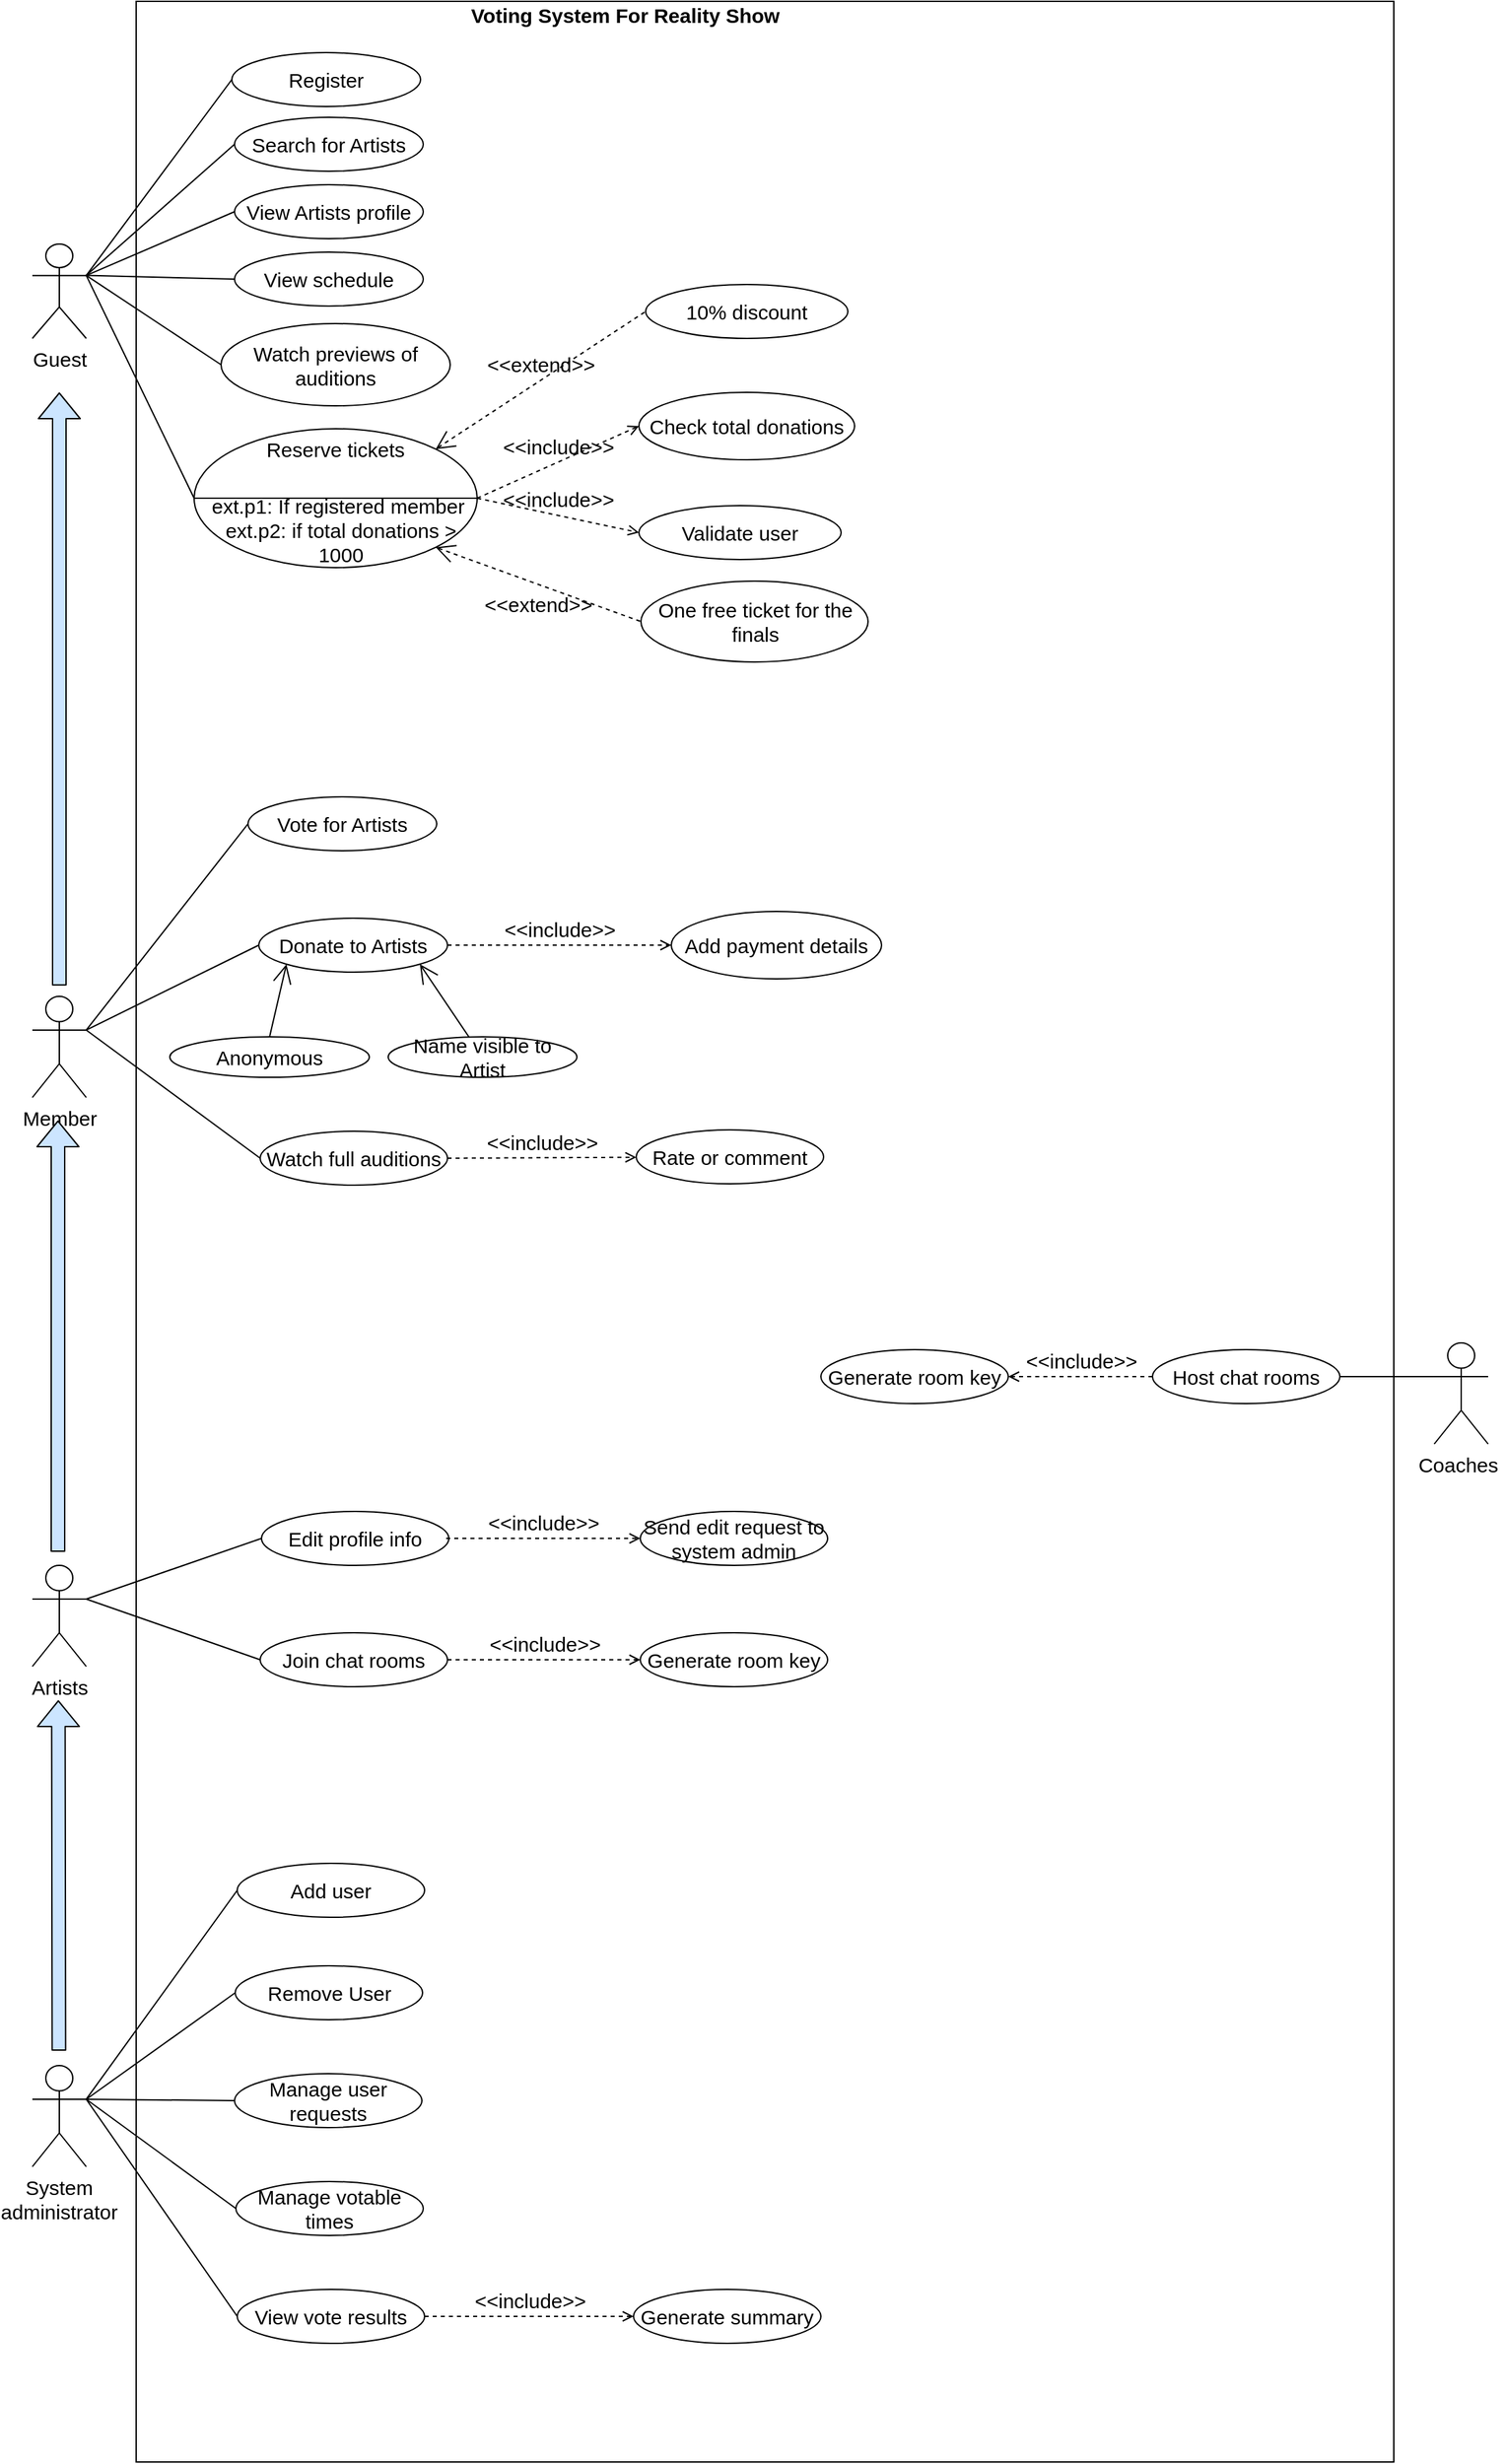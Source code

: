 <mxfile version="13.6.4" type="github">
  <diagram id="oSM0W3Erjih9ODZ4Tuiz" name="Page-1">
    <mxGraphModel dx="2027" dy="671" grid="1" gridSize="10" guides="1" tooltips="1" connect="1" arrows="1" fold="1" page="1" pageScale="1" pageWidth="827" pageHeight="1169" background="#FFFFFF" math="0" shadow="0">
      <root>
        <mxCell id="0" />
        <mxCell id="1" parent="0" />
        <mxCell id="tAQa_KuwIjuZp4DGvMyW-7" value="" style="rounded=0;whiteSpace=wrap;html=1;fillColor=none;fontSize=15;" parent="1" vertex="1">
          <mxGeometry x="87" y="20" width="933" height="1825" as="geometry" />
        </mxCell>
        <mxCell id="tAQa_KuwIjuZp4DGvMyW-3" value="Member" style="shape=umlActor;verticalLabelPosition=bottom;verticalAlign=top;html=1;fontSize=15;" parent="1" vertex="1">
          <mxGeometry x="10" y="758" width="40" height="75" as="geometry" />
        </mxCell>
        <mxCell id="tAQa_KuwIjuZp4DGvMyW-5" value="Guest" style="shape=umlActor;verticalLabelPosition=bottom;verticalAlign=top;html=1;fontSize=15;" parent="1" vertex="1">
          <mxGeometry x="10" y="200" width="40" height="70" as="geometry" />
        </mxCell>
        <mxCell id="tAQa_KuwIjuZp4DGvMyW-8" value="Voting System For Reality Show" style="text;html=1;strokeColor=none;fillColor=none;align=center;verticalAlign=middle;whiteSpace=wrap;rounded=0;fontStyle=1;fontSize=15;" parent="1" vertex="1">
          <mxGeometry x="280" y="20" width="340" height="20" as="geometry" />
        </mxCell>
        <mxCell id="tAQa_KuwIjuZp4DGvMyW-9" value="Search for Artists" style="ellipse;whiteSpace=wrap;html=1;fillColor=none;fontSize=15;" parent="1" vertex="1">
          <mxGeometry x="160" y="106" width="140" height="40" as="geometry" />
        </mxCell>
        <mxCell id="tAQa_KuwIjuZp4DGvMyW-14" value="" style="endArrow=none;html=1;exitX=1;exitY=0.333;exitDx=0;exitDy=0;exitPerimeter=0;entryX=0;entryY=0.5;entryDx=0;entryDy=0;fontSize=15;" parent="1" source="tAQa_KuwIjuZp4DGvMyW-5" target="tAQa_KuwIjuZp4DGvMyW-21" edge="1">
          <mxGeometry width="50" height="50" relative="1" as="geometry">
            <mxPoint x="110" y="180" as="sourcePoint" />
            <mxPoint x="160" y="130" as="targetPoint" />
            <Array as="points" />
          </mxGeometry>
        </mxCell>
        <mxCell id="tAQa_KuwIjuZp4DGvMyW-16" value="View Artists profile" style="ellipse;whiteSpace=wrap;html=1;fillColor=none;fontSize=15;" parent="1" vertex="1">
          <mxGeometry x="160" y="156" width="140" height="40" as="geometry" />
        </mxCell>
        <mxCell id="tAQa_KuwIjuZp4DGvMyW-17" value="View schedule" style="ellipse;whiteSpace=wrap;html=1;fillColor=none;fontSize=15;" parent="1" vertex="1">
          <mxGeometry x="160" y="206" width="140" height="40" as="geometry" />
        </mxCell>
        <mxCell id="tAQa_KuwIjuZp4DGvMyW-18" value="Watch previews of auditions" style="ellipse;whiteSpace=wrap;html=1;fillColor=none;fontSize=15;" parent="1" vertex="1">
          <mxGeometry x="150" y="259" width="170" height="61" as="geometry" />
        </mxCell>
        <mxCell id="tAQa_KuwIjuZp4DGvMyW-19" value="&lt;font style=&quot;font-size: 15px;&quot;&gt;Reserve tickets&lt;/font&gt;" style="ellipse;whiteSpace=wrap;html=1;fillColor=none;verticalAlign=top;horizontal=1;labelPosition=center;verticalLabelPosition=middle;align=center;fontSize=15;" parent="1" vertex="1">
          <mxGeometry x="130" y="337" width="210" height="103" as="geometry" />
        </mxCell>
        <mxCell id="tAQa_KuwIjuZp4DGvMyW-21" value="Register" style="ellipse;whiteSpace=wrap;html=1;fillColor=none;fontSize=15;" parent="1" vertex="1">
          <mxGeometry x="158" y="58" width="140" height="40" as="geometry" />
        </mxCell>
        <mxCell id="tAQa_KuwIjuZp4DGvMyW-22" value="" style="endArrow=none;html=1;entryX=0;entryY=0.5;entryDx=0;entryDy=0;exitX=1;exitY=0.333;exitDx=0;exitDy=0;exitPerimeter=0;fontSize=15;" parent="1" source="tAQa_KuwIjuZp4DGvMyW-5" target="tAQa_KuwIjuZp4DGvMyW-9" edge="1">
          <mxGeometry width="50" height="50" relative="1" as="geometry">
            <mxPoint x="60" y="170" as="sourcePoint" />
            <mxPoint x="168" y="122" as="targetPoint" />
            <Array as="points" />
          </mxGeometry>
        </mxCell>
        <mxCell id="tAQa_KuwIjuZp4DGvMyW-23" value="" style="endArrow=none;html=1;exitX=1;exitY=0.333;exitDx=0;exitDy=0;exitPerimeter=0;entryX=0;entryY=0.5;entryDx=0;entryDy=0;fontSize=15;" parent="1" source="tAQa_KuwIjuZp4DGvMyW-5" target="tAQa_KuwIjuZp4DGvMyW-16" edge="1">
          <mxGeometry width="50" height="50" relative="1" as="geometry">
            <mxPoint x="80" y="190" as="sourcePoint" />
            <mxPoint x="178" y="132" as="targetPoint" />
            <Array as="points" />
          </mxGeometry>
        </mxCell>
        <mxCell id="tAQa_KuwIjuZp4DGvMyW-24" value="" style="endArrow=none;html=1;entryX=0;entryY=0.5;entryDx=0;entryDy=0;exitX=1;exitY=0.333;exitDx=0;exitDy=0;exitPerimeter=0;fontSize=15;" parent="1" source="tAQa_KuwIjuZp4DGvMyW-5" target="tAQa_KuwIjuZp4DGvMyW-17" edge="1">
          <mxGeometry width="50" height="50" relative="1" as="geometry">
            <mxPoint x="70" y="170" as="sourcePoint" />
            <mxPoint x="188" y="142" as="targetPoint" />
            <Array as="points" />
          </mxGeometry>
        </mxCell>
        <mxCell id="tAQa_KuwIjuZp4DGvMyW-25" value="" style="endArrow=none;html=1;entryX=0;entryY=0.5;entryDx=0;entryDy=0;exitX=1;exitY=0.333;exitDx=0;exitDy=0;exitPerimeter=0;fontSize=15;" parent="1" source="tAQa_KuwIjuZp4DGvMyW-5" target="tAQa_KuwIjuZp4DGvMyW-18" edge="1">
          <mxGeometry width="50" height="50" relative="1" as="geometry">
            <mxPoint x="70" y="170" as="sourcePoint" />
            <mxPoint x="198" y="152" as="targetPoint" />
            <Array as="points" />
          </mxGeometry>
        </mxCell>
        <mxCell id="tAQa_KuwIjuZp4DGvMyW-26" value="" style="endArrow=none;html=1;entryX=0;entryY=0.5;entryDx=0;entryDy=0;exitX=1;exitY=0.333;exitDx=0;exitDy=0;exitPerimeter=0;fontSize=15;" parent="1" source="tAQa_KuwIjuZp4DGvMyW-5" target="tAQa_KuwIjuZp4DGvMyW-19" edge="1">
          <mxGeometry width="50" height="50" relative="1" as="geometry">
            <mxPoint x="80" y="180" as="sourcePoint" />
            <mxPoint x="171.0" y="323" as="targetPoint" />
            <Array as="points" />
          </mxGeometry>
        </mxCell>
        <mxCell id="tAQa_KuwIjuZp4DGvMyW-31" value="Vote for Artists" style="ellipse;whiteSpace=wrap;html=1;fillColor=none;fontSize=15;" parent="1" vertex="1">
          <mxGeometry x="170" y="610" width="140" height="40" as="geometry" />
        </mxCell>
        <mxCell id="tAQa_KuwIjuZp4DGvMyW-32" value="Donate to Artists" style="ellipse;whiteSpace=wrap;html=1;fillColor=none;fontSize=15;" parent="1" vertex="1">
          <mxGeometry x="178" y="700" width="140" height="40" as="geometry" />
        </mxCell>
        <mxCell id="tAQa_KuwIjuZp4DGvMyW-33" value="Watch full auditions" style="ellipse;whiteSpace=wrap;html=1;fillColor=none;fontSize=15;" parent="1" vertex="1">
          <mxGeometry x="179" y="858" width="139" height="40" as="geometry" />
        </mxCell>
        <mxCell id="tAQa_KuwIjuZp4DGvMyW-34" value="Name visible to Artist" style="ellipse;whiteSpace=wrap;html=1;fillColor=none;fontSize=15;" parent="1" vertex="1">
          <mxGeometry x="274" y="788" width="140" height="30" as="geometry" />
        </mxCell>
        <mxCell id="tAQa_KuwIjuZp4DGvMyW-35" value="Anonymous" style="ellipse;whiteSpace=wrap;html=1;fillColor=none;fontSize=15;" parent="1" vertex="1">
          <mxGeometry x="112" y="788" width="148" height="30" as="geometry" />
        </mxCell>
        <mxCell id="tAQa_KuwIjuZp4DGvMyW-38" value="" style="endArrow=open;endFill=1;endSize=12;html=1;exitX=0.5;exitY=0;exitDx=0;exitDy=0;entryX=0;entryY=1;entryDx=0;entryDy=0;fontSize=15;" parent="1" source="tAQa_KuwIjuZp4DGvMyW-35" edge="1" target="tAQa_KuwIjuZp4DGvMyW-32">
          <mxGeometry width="160" relative="1" as="geometry">
            <mxPoint x="160" y="440" as="sourcePoint" />
            <mxPoint x="206" y="530" as="targetPoint" />
          </mxGeometry>
        </mxCell>
        <mxCell id="tAQa_KuwIjuZp4DGvMyW-39" value="" style="endArrow=open;endFill=1;endSize=12;html=1;entryX=1;entryY=1;entryDx=0;entryDy=0;fontSize=15;" parent="1" source="tAQa_KuwIjuZp4DGvMyW-34" target="tAQa_KuwIjuZp4DGvMyW-32" edge="1">
          <mxGeometry width="160" relative="1" as="geometry">
            <mxPoint x="160" y="440" as="sourcePoint" />
            <mxPoint x="320" y="440" as="targetPoint" />
          </mxGeometry>
        </mxCell>
        <mxCell id="tAQa_KuwIjuZp4DGvMyW-41" value="" style="endArrow=none;html=1;exitX=1;exitY=0.333;exitDx=0;exitDy=0;exitPerimeter=0;entryX=0;entryY=0.5;entryDx=0;entryDy=0;fontSize=15;" parent="1" source="tAQa_KuwIjuZp4DGvMyW-3" target="tAQa_KuwIjuZp4DGvMyW-31" edge="1">
          <mxGeometry width="50" height="50" relative="1" as="geometry">
            <mxPoint x="220" y="580" as="sourcePoint" />
            <mxPoint x="270" y="530" as="targetPoint" />
          </mxGeometry>
        </mxCell>
        <mxCell id="tAQa_KuwIjuZp4DGvMyW-42" value="" style="endArrow=none;html=1;entryX=0;entryY=0.5;entryDx=0;entryDy=0;exitX=1;exitY=0.333;exitDx=0;exitDy=0;exitPerimeter=0;fontSize=15;" parent="1" source="tAQa_KuwIjuZp4DGvMyW-3" target="tAQa_KuwIjuZp4DGvMyW-32" edge="1">
          <mxGeometry width="50" height="50" relative="1" as="geometry">
            <mxPoint x="50" y="540" as="sourcePoint" />
            <mxPoint x="168" y="470" as="targetPoint" />
          </mxGeometry>
        </mxCell>
        <mxCell id="tAQa_KuwIjuZp4DGvMyW-43" value="" style="endArrow=none;html=1;entryX=0;entryY=0.5;entryDx=0;entryDy=0;exitX=1;exitY=0.333;exitDx=0;exitDy=0;exitPerimeter=0;fontSize=15;" parent="1" source="tAQa_KuwIjuZp4DGvMyW-3" target="tAQa_KuwIjuZp4DGvMyW-33" edge="1">
          <mxGeometry width="50" height="50" relative="1" as="geometry">
            <mxPoint x="60" y="540" as="sourcePoint" />
            <mxPoint x="178" y="480" as="targetPoint" />
          </mxGeometry>
        </mxCell>
        <mxCell id="tAQa_KuwIjuZp4DGvMyW-49" value="Artists" style="shape=umlActor;verticalLabelPosition=bottom;verticalAlign=top;html=1;fontSize=15;" parent="1" vertex="1">
          <mxGeometry x="10" y="1180" width="40" height="75" as="geometry" />
        </mxCell>
        <mxCell id="tAQa_KuwIjuZp4DGvMyW-55" value="" style="shape=flexArrow;endArrow=classic;html=1;fillColor=#CCE5FF;fontSize=15;" parent="1" edge="1">
          <mxGeometry width="50" height="50" relative="1" as="geometry">
            <mxPoint x="30" y="750" as="sourcePoint" />
            <mxPoint x="30" y="310" as="targetPoint" />
          </mxGeometry>
        </mxCell>
        <mxCell id="tAQa_KuwIjuZp4DGvMyW-56" value="" style="shape=flexArrow;endArrow=classic;html=1;fillColor=#CCE5FF;fontSize=15;" parent="1" edge="1">
          <mxGeometry width="50" height="50" relative="1" as="geometry">
            <mxPoint x="29" y="1170" as="sourcePoint" />
            <mxPoint x="29" y="850" as="targetPoint" />
          </mxGeometry>
        </mxCell>
        <mxCell id="tAQa_KuwIjuZp4DGvMyW-58" value="Join chat rooms" style="ellipse;whiteSpace=wrap;html=1;fillColor=none;fontSize=15;" parent="1" vertex="1">
          <mxGeometry x="179" y="1230" width="139" height="40" as="geometry" />
        </mxCell>
        <mxCell id="tAQa_KuwIjuZp4DGvMyW-59" value="" style="endArrow=none;html=1;fillColor=#CCE5FF;exitX=1;exitY=0.333;exitDx=0;exitDy=0;exitPerimeter=0;entryX=0;entryY=0.5;entryDx=0;entryDy=0;fontSize=15;" parent="1" source="tAQa_KuwIjuZp4DGvMyW-49" target="-AWZ3N57IZkYEkBXTIfi-49" edge="1">
          <mxGeometry width="50" height="50" relative="1" as="geometry">
            <mxPoint x="220" y="810" as="sourcePoint" />
            <mxPoint x="270" y="760" as="targetPoint" />
          </mxGeometry>
        </mxCell>
        <mxCell id="tAQa_KuwIjuZp4DGvMyW-60" value="" style="endArrow=none;html=1;fillColor=#CCE5FF;entryX=0;entryY=0.5;entryDx=0;entryDy=0;exitX=1;exitY=0.333;exitDx=0;exitDy=0;exitPerimeter=0;fontSize=15;" parent="1" source="tAQa_KuwIjuZp4DGvMyW-49" target="tAQa_KuwIjuZp4DGvMyW-58" edge="1">
          <mxGeometry width="50" height="50" relative="1" as="geometry">
            <mxPoint x="60" y="870" as="sourcePoint" />
            <mxPoint x="188.0" y="794" as="targetPoint" />
          </mxGeometry>
        </mxCell>
        <mxCell id="tAQa_KuwIjuZp4DGvMyW-61" value="Coaches&amp;nbsp;" style="shape=umlActor;verticalLabelPosition=bottom;verticalAlign=top;html=1;whiteSpace=wrap;fontSize=15;" parent="1" vertex="1">
          <mxGeometry x="1050" y="1015" width="40" height="75" as="geometry" />
        </mxCell>
        <mxCell id="tAQa_KuwIjuZp4DGvMyW-63" value="Host chat rooms" style="ellipse;whiteSpace=wrap;html=1;fillColor=none;fontSize=15;" parent="1" vertex="1">
          <mxGeometry x="841" y="1020" width="139" height="40" as="geometry" />
        </mxCell>
        <mxCell id="tAQa_KuwIjuZp4DGvMyW-64" value="" style="endArrow=none;html=1;fillColor=#CCE5FF;exitX=0;exitY=0.333;exitDx=0;exitDy=0;exitPerimeter=0;entryX=1;entryY=0.5;entryDx=0;entryDy=0;fontSize=15;" parent="1" source="tAQa_KuwIjuZp4DGvMyW-61" target="tAQa_KuwIjuZp4DGvMyW-63" edge="1">
          <mxGeometry width="50" height="50" relative="1" as="geometry">
            <mxPoint x="220" y="1020" as="sourcePoint" />
            <mxPoint x="790" y="1040" as="targetPoint" />
          </mxGeometry>
        </mxCell>
        <mxCell id="tAQa_KuwIjuZp4DGvMyW-65" value="System administrator&lt;br style=&quot;font-size: 15px;&quot;&gt;" style="shape=umlActor;verticalLabelPosition=bottom;verticalAlign=top;html=1;whiteSpace=wrap;fontSize=15;" parent="1" vertex="1">
          <mxGeometry x="10" y="1551" width="40" height="75" as="geometry" />
        </mxCell>
        <mxCell id="tAQa_KuwIjuZp4DGvMyW-67" value="Manage votable times" style="ellipse;whiteSpace=wrap;html=1;fillColor=none;fontSize=15;" parent="1" vertex="1">
          <mxGeometry x="161" y="1637" width="139" height="40" as="geometry" />
        </mxCell>
        <mxCell id="tAQa_KuwIjuZp4DGvMyW-68" value="Manage user requests" style="ellipse;whiteSpace=wrap;html=1;fillColor=none;fontSize=15;" parent="1" vertex="1">
          <mxGeometry x="160" y="1557" width="139" height="40" as="geometry" />
        </mxCell>
        <mxCell id="tAQa_KuwIjuZp4DGvMyW-69" value="Remove User" style="ellipse;whiteSpace=wrap;html=1;fillColor=none;fontSize=15;" parent="1" vertex="1">
          <mxGeometry x="160.5" y="1477" width="139" height="40" as="geometry" />
        </mxCell>
        <mxCell id="tAQa_KuwIjuZp4DGvMyW-70" value="Add user" style="ellipse;whiteSpace=wrap;html=1;fillColor=none;fontSize=15;" parent="1" vertex="1">
          <mxGeometry x="162" y="1401" width="139" height="40" as="geometry" />
        </mxCell>
        <mxCell id="tAQa_KuwIjuZp4DGvMyW-72" value="View vote results" style="ellipse;whiteSpace=wrap;html=1;fillColor=none;fontSize=15;" parent="1" vertex="1">
          <mxGeometry x="162" y="1717" width="139" height="40" as="geometry" />
        </mxCell>
        <mxCell id="tAQa_KuwIjuZp4DGvMyW-73" value="&amp;lt;&amp;lt;include&amp;gt;&amp;gt;" style="edgeStyle=none;html=1;endArrow=open;verticalAlign=bottom;dashed=1;labelBackgroundColor=none;fillColor=#CCE5FF;fontSize=15;entryX=0;entryY=0.5;entryDx=0;entryDy=0;exitX=1;exitY=0.5;exitDx=0;exitDy=0;" parent="1" edge="1" target="tAQa_KuwIjuZp4DGvMyW-74" source="tAQa_KuwIjuZp4DGvMyW-19">
          <mxGeometry width="160" relative="1" as="geometry">
            <mxPoint x="340" y="374" as="sourcePoint" />
            <mxPoint x="461" y="361.41" as="targetPoint" />
          </mxGeometry>
        </mxCell>
        <mxCell id="tAQa_KuwIjuZp4DGvMyW-74" value="Check total donations" style="ellipse;whiteSpace=wrap;html=1;fillColor=none;fontSize=15;" parent="1" vertex="1">
          <mxGeometry x="460" y="310" width="160" height="50" as="geometry" />
        </mxCell>
        <mxCell id="-AWZ3N57IZkYEkBXTIfi-2" value="&amp;lt;&amp;lt;include&amp;gt;&amp;gt;" style="edgeStyle=none;html=1;endArrow=open;verticalAlign=bottom;dashed=1;labelBackgroundColor=none;fillColor=#CCE5FF;fontSize=15;entryX=0;entryY=0.5;entryDx=0;entryDy=0;exitX=1;exitY=0.5;exitDx=0;exitDy=0;" edge="1" parent="1" source="tAQa_KuwIjuZp4DGvMyW-19" target="-AWZ3N57IZkYEkBXTIfi-11">
          <mxGeometry width="160" relative="1" as="geometry">
            <mxPoint x="311" y="371.41" as="sourcePoint" />
            <mxPoint x="460" y="425" as="targetPoint" />
          </mxGeometry>
        </mxCell>
        <mxCell id="-AWZ3N57IZkYEkBXTIfi-3" value="" style="endArrow=none;html=1;exitX=0;exitY=0.5;exitDx=0;exitDy=0;entryX=1;entryY=0.5;entryDx=0;entryDy=0;fontSize=15;" edge="1" parent="1" source="tAQa_KuwIjuZp4DGvMyW-19" target="tAQa_KuwIjuZp4DGvMyW-19">
          <mxGeometry width="50" height="50" relative="1" as="geometry">
            <mxPoint x="580" y="440" as="sourcePoint" />
            <mxPoint x="630" y="390" as="targetPoint" />
          </mxGeometry>
        </mxCell>
        <mxCell id="-AWZ3N57IZkYEkBXTIfi-6" value="ext.p1: If registered member&amp;nbsp;&lt;br style=&quot;font-size: 15px;&quot;&gt;ext.p2: if total donations &amp;gt; 1000" style="text;html=1;strokeColor=none;fillColor=none;align=center;verticalAlign=middle;whiteSpace=wrap;rounded=0;fontSize=15;" vertex="1" parent="1">
          <mxGeometry x="139" y="402" width="200" height="20" as="geometry" />
        </mxCell>
        <mxCell id="-AWZ3N57IZkYEkBXTIfi-8" value="&amp;lt;&amp;lt;extend&amp;gt;&amp;gt;" style="edgeStyle=none;html=1;startArrow=open;endArrow=none;startSize=12;verticalAlign=bottom;dashed=1;labelBackgroundColor=none;exitX=1;exitY=0;exitDx=0;exitDy=0;entryX=0;entryY=0.5;entryDx=0;entryDy=0;fontSize=15;" edge="1" parent="1" source="tAQa_KuwIjuZp4DGvMyW-19" target="-AWZ3N57IZkYEkBXTIfi-10">
          <mxGeometry width="160" relative="1" as="geometry">
            <mxPoint x="850" y="277" as="sourcePoint" />
            <mxPoint x="760" y="424.41" as="targetPoint" />
          </mxGeometry>
        </mxCell>
        <mxCell id="-AWZ3N57IZkYEkBXTIfi-10" value="10% discount" style="ellipse;whiteSpace=wrap;html=1;fontSize=15;" vertex="1" parent="1">
          <mxGeometry x="465" y="230" width="150" height="40" as="geometry" />
        </mxCell>
        <mxCell id="-AWZ3N57IZkYEkBXTIfi-11" value="Validate user" style="ellipse;whiteSpace=wrap;html=1;fillColor=none;fontSize=15;" vertex="1" parent="1">
          <mxGeometry x="460" y="394" width="150" height="40" as="geometry" />
        </mxCell>
        <mxCell id="-AWZ3N57IZkYEkBXTIfi-12" value="&lt;div style=&quot;font-size: 15px;&quot;&gt;&lt;span style=&quot;font-size: 15px;&quot;&gt;One free ticket for the finals&lt;/span&gt;&lt;/div&gt;" style="ellipse;whiteSpace=wrap;html=1;align=center;fontSize=15;" vertex="1" parent="1">
          <mxGeometry x="461.5" y="450" width="168.5" height="60" as="geometry" />
        </mxCell>
        <mxCell id="-AWZ3N57IZkYEkBXTIfi-13" value="&amp;lt;&amp;lt;extend&amp;gt;&amp;gt;" style="edgeStyle=none;html=1;startArrow=open;endArrow=none;startSize=12;verticalAlign=top;dashed=1;labelBackgroundColor=none;entryX=0;entryY=0.5;entryDx=0;entryDy=0;fontSize=15;exitX=1;exitY=1;exitDx=0;exitDy=0;" edge="1" parent="1" source="tAQa_KuwIjuZp4DGvMyW-19" target="-AWZ3N57IZkYEkBXTIfi-12">
          <mxGeometry width="160" relative="1" as="geometry">
            <mxPoint x="340" y="370" as="sourcePoint" />
            <mxPoint x="380" y="240" as="targetPoint" />
          </mxGeometry>
        </mxCell>
        <mxCell id="-AWZ3N57IZkYEkBXTIfi-14" value="" style="endArrow=none;html=1;fillColor=#CCE5FF;entryX=0;entryY=0.5;entryDx=0;entryDy=0;exitX=1;exitY=0.333;exitDx=0;exitDy=0;exitPerimeter=0;fontSize=15;" edge="1" parent="1" source="tAQa_KuwIjuZp4DGvMyW-65" target="tAQa_KuwIjuZp4DGvMyW-70">
          <mxGeometry width="50" height="50" relative="1" as="geometry">
            <mxPoint x="60" y="885" as="sourcePoint" />
            <mxPoint x="189.0" y="930" as="targetPoint" />
          </mxGeometry>
        </mxCell>
        <mxCell id="-AWZ3N57IZkYEkBXTIfi-15" value="" style="endArrow=none;html=1;fillColor=#CCE5FF;entryX=0;entryY=0.5;entryDx=0;entryDy=0;exitX=1;exitY=0.333;exitDx=0;exitDy=0;exitPerimeter=0;fontSize=15;" edge="1" parent="1" source="tAQa_KuwIjuZp4DGvMyW-65" target="tAQa_KuwIjuZp4DGvMyW-69">
          <mxGeometry width="50" height="50" relative="1" as="geometry">
            <mxPoint x="50" y="1170" as="sourcePoint" />
            <mxPoint x="172.0" y="1100" as="targetPoint" />
          </mxGeometry>
        </mxCell>
        <mxCell id="-AWZ3N57IZkYEkBXTIfi-16" value="" style="endArrow=none;html=1;fillColor=#CCE5FF;entryX=0;entryY=0.5;entryDx=0;entryDy=0;exitX=1;exitY=0.333;exitDx=0;exitDy=0;exitPerimeter=0;fontSize=15;" edge="1" parent="1" source="tAQa_KuwIjuZp4DGvMyW-65" target="tAQa_KuwIjuZp4DGvMyW-68">
          <mxGeometry width="50" height="50" relative="1" as="geometry">
            <mxPoint x="70" y="1195" as="sourcePoint" />
            <mxPoint x="182.0" y="1110" as="targetPoint" />
          </mxGeometry>
        </mxCell>
        <mxCell id="-AWZ3N57IZkYEkBXTIfi-17" value="" style="endArrow=none;html=1;fillColor=#CCE5FF;entryX=0;entryY=0.5;entryDx=0;entryDy=0;exitX=1;exitY=0.333;exitDx=0;exitDy=0;exitPerimeter=0;fontSize=15;" edge="1" parent="1" source="tAQa_KuwIjuZp4DGvMyW-65" target="tAQa_KuwIjuZp4DGvMyW-67">
          <mxGeometry width="50" height="50" relative="1" as="geometry">
            <mxPoint x="80" y="1205" as="sourcePoint" />
            <mxPoint x="192.0" y="1120" as="targetPoint" />
          </mxGeometry>
        </mxCell>
        <mxCell id="-AWZ3N57IZkYEkBXTIfi-18" value="" style="endArrow=none;html=1;fillColor=#CCE5FF;entryX=0;entryY=0.5;entryDx=0;entryDy=0;exitX=1;exitY=0.333;exitDx=0;exitDy=0;exitPerimeter=0;fontSize=15;" edge="1" parent="1" source="tAQa_KuwIjuZp4DGvMyW-65" target="tAQa_KuwIjuZp4DGvMyW-72">
          <mxGeometry width="50" height="50" relative="1" as="geometry">
            <mxPoint x="60" y="1185" as="sourcePoint" />
            <mxPoint x="171.0" y="1340" as="targetPoint" />
          </mxGeometry>
        </mxCell>
        <mxCell id="-AWZ3N57IZkYEkBXTIfi-19" value="" style="shape=flexArrow;endArrow=classic;html=1;fillColor=#CCE5FF;fontSize=15;" edge="1" parent="1">
          <mxGeometry width="50" height="50" relative="1" as="geometry">
            <mxPoint x="29.7" y="1540" as="sourcePoint" />
            <mxPoint x="29.29" y="1280" as="targetPoint" />
          </mxGeometry>
        </mxCell>
        <mxCell id="-AWZ3N57IZkYEkBXTIfi-21" value="Rate or comment" style="ellipse;whiteSpace=wrap;html=1;fillColor=none;fontSize=15;" vertex="1" parent="1">
          <mxGeometry x="458" y="857" width="139" height="40" as="geometry" />
        </mxCell>
        <mxCell id="-AWZ3N57IZkYEkBXTIfi-22" value="&amp;lt;&amp;lt;include&amp;gt;&amp;gt;" style="edgeStyle=none;html=1;endArrow=open;verticalAlign=bottom;dashed=1;labelBackgroundColor=none;fillColor=#CCE5FF;fontSize=15;exitX=1;exitY=0.5;exitDx=0;exitDy=0;" edge="1" parent="1" source="tAQa_KuwIjuZp4DGvMyW-33" target="-AWZ3N57IZkYEkBXTIfi-21">
          <mxGeometry width="160" relative="1" as="geometry">
            <mxPoint x="318.0" y="651" as="sourcePoint" />
            <mxPoint x="458.0" y="641" as="targetPoint" />
          </mxGeometry>
        </mxCell>
        <mxCell id="-AWZ3N57IZkYEkBXTIfi-23" value="Generate room key" style="ellipse;whiteSpace=wrap;html=1;fillColor=none;fontSize=15;" vertex="1" parent="1">
          <mxGeometry x="595" y="1020" width="139" height="40" as="geometry" />
        </mxCell>
        <mxCell id="-AWZ3N57IZkYEkBXTIfi-24" value="&amp;lt;&amp;lt;include&amp;gt;&amp;gt;" style="edgeStyle=none;html=1;endArrow=open;verticalAlign=bottom;dashed=1;labelBackgroundColor=none;fillColor=#CCE5FF;fontSize=15;exitX=0;exitY=0.5;exitDx=0;exitDy=0;" edge="1" parent="1" target="-AWZ3N57IZkYEkBXTIfi-23" source="tAQa_KuwIjuZp4DGvMyW-63">
          <mxGeometry width="160" relative="1" as="geometry">
            <mxPoint x="388.0" y="1031" as="sourcePoint" />
            <mxPoint x="528.0" y="1022" as="targetPoint" />
          </mxGeometry>
        </mxCell>
        <mxCell id="-AWZ3N57IZkYEkBXTIfi-26" value="Generate room key" style="ellipse;whiteSpace=wrap;html=1;fillColor=none;fontSize=15;" vertex="1" parent="1">
          <mxGeometry x="461" y="1230" width="139" height="40" as="geometry" />
        </mxCell>
        <mxCell id="-AWZ3N57IZkYEkBXTIfi-27" value="&amp;lt;&amp;lt;include&amp;gt;&amp;gt;" style="edgeStyle=none;html=1;endArrow=open;verticalAlign=bottom;dashed=1;labelBackgroundColor=none;fillColor=#CCE5FF;fontSize=15;exitX=1;exitY=0.5;exitDx=0;exitDy=0;" edge="1" parent="1" target="-AWZ3N57IZkYEkBXTIfi-26" source="tAQa_KuwIjuZp4DGvMyW-58">
          <mxGeometry width="160" relative="1" as="geometry">
            <mxPoint x="365.0" y="1250" as="sourcePoint" />
            <mxPoint x="439.0" y="1232" as="targetPoint" />
          </mxGeometry>
        </mxCell>
        <mxCell id="-AWZ3N57IZkYEkBXTIfi-28" value="Add payment details" style="ellipse;whiteSpace=wrap;html=1;fillColor=none;fontSize=15;" vertex="1" parent="1">
          <mxGeometry x="484" y="695" width="156" height="50" as="geometry" />
        </mxCell>
        <mxCell id="-AWZ3N57IZkYEkBXTIfi-29" value="&amp;lt;&amp;lt;include&amp;gt;&amp;gt;" style="edgeStyle=none;html=1;endArrow=open;verticalAlign=bottom;dashed=1;labelBackgroundColor=none;fillColor=#CCE5FF;fontSize=15;exitX=1;exitY=0.5;exitDx=0;exitDy=0;entryX=0;entryY=0.5;entryDx=0;entryDy=0;" edge="1" parent="1" target="-AWZ3N57IZkYEkBXTIfi-28" source="tAQa_KuwIjuZp4DGvMyW-32">
          <mxGeometry width="160" relative="1" as="geometry">
            <mxPoint x="734.0" y="570" as="sourcePoint" />
            <mxPoint x="435.0" y="552" as="targetPoint" />
          </mxGeometry>
        </mxCell>
        <mxCell id="-AWZ3N57IZkYEkBXTIfi-30" value="Send edit request to system admin" style="ellipse;whiteSpace=wrap;html=1;fillColor=none;fontSize=15;" vertex="1" parent="1">
          <mxGeometry x="461" y="1140" width="139" height="40" as="geometry" />
        </mxCell>
        <mxCell id="-AWZ3N57IZkYEkBXTIfi-31" value="&amp;lt;&amp;lt;include&amp;gt;&amp;gt;" style="edgeStyle=none;html=1;endArrow=open;verticalAlign=bottom;dashed=1;labelBackgroundColor=none;fillColor=#CCE5FF;fontSize=15;exitX=1;exitY=0.5;exitDx=0;exitDy=0;" edge="1" parent="1" target="-AWZ3N57IZkYEkBXTIfi-30">
          <mxGeometry width="160" relative="1" as="geometry">
            <mxPoint x="317.0" y="1160.0" as="sourcePoint" />
            <mxPoint x="461.0" y="1152" as="targetPoint" />
          </mxGeometry>
        </mxCell>
        <mxCell id="-AWZ3N57IZkYEkBXTIfi-32" value="Generate summary" style="ellipse;whiteSpace=wrap;html=1;fillColor=none;fontSize=15;" vertex="1" parent="1">
          <mxGeometry x="456" y="1717" width="139" height="40" as="geometry" />
        </mxCell>
        <mxCell id="-AWZ3N57IZkYEkBXTIfi-33" value="&amp;lt;&amp;lt;include&amp;gt;&amp;gt;" style="edgeStyle=none;html=1;endArrow=open;verticalAlign=bottom;dashed=1;labelBackgroundColor=none;fillColor=#CCE5FF;fontSize=15;exitX=1;exitY=0.5;exitDx=0;exitDy=0;" edge="1" parent="1" target="-AWZ3N57IZkYEkBXTIfi-32" source="tAQa_KuwIjuZp4DGvMyW-72">
          <mxGeometry width="160" relative="1" as="geometry">
            <mxPoint x="313.0" y="1737" as="sourcePoint" />
            <mxPoint x="434.0" y="1719" as="targetPoint" />
          </mxGeometry>
        </mxCell>
        <mxCell id="-AWZ3N57IZkYEkBXTIfi-49" value="Edit profile info" style="ellipse;whiteSpace=wrap;html=1;fillColor=none;fontSize=15;" vertex="1" parent="1">
          <mxGeometry x="180" y="1140" width="139" height="40" as="geometry" />
        </mxCell>
      </root>
    </mxGraphModel>
  </diagram>
</mxfile>
